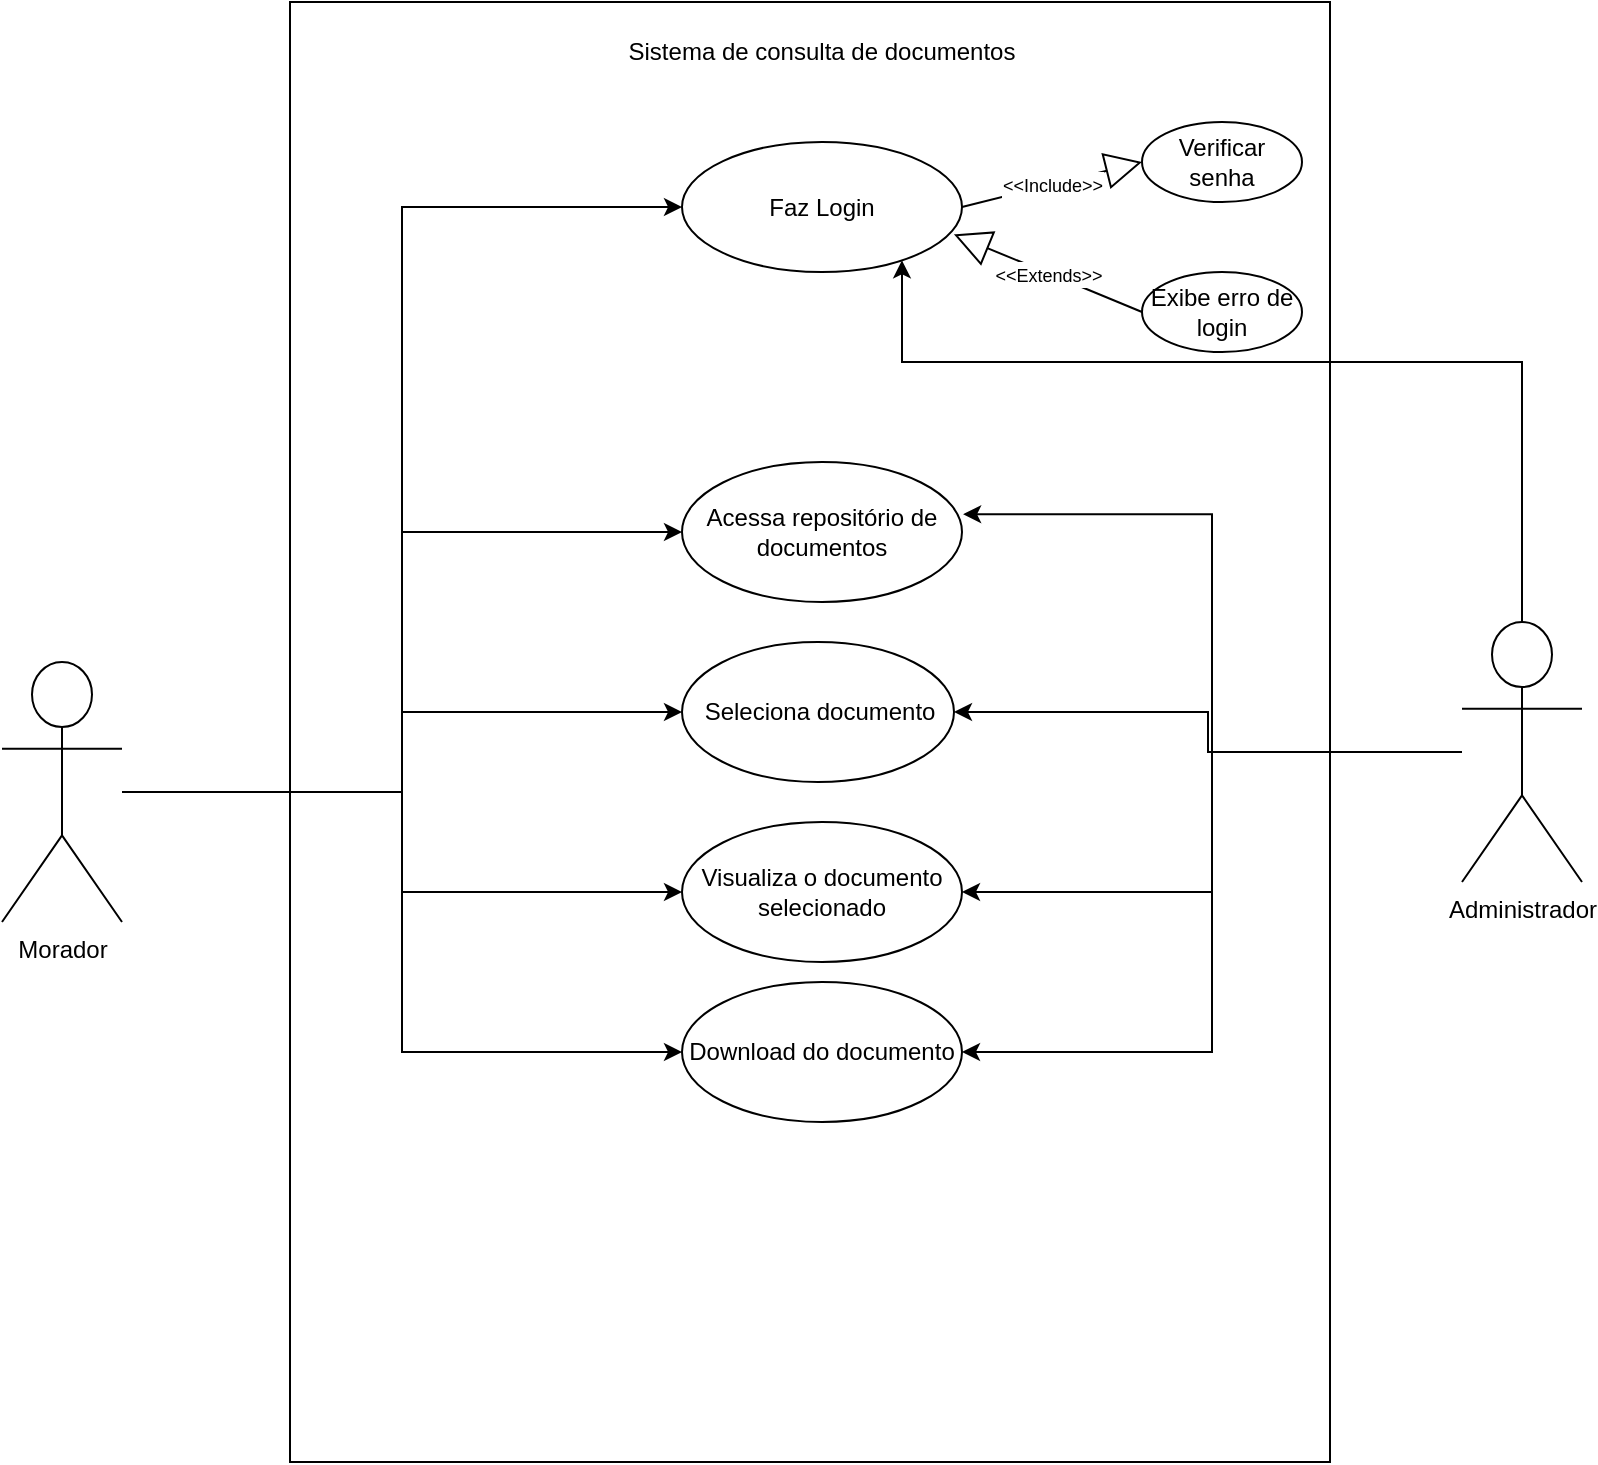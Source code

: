 <mxfile version="26.1.1">
  <diagram name="Página-1" id="YlGzqLBO0HIntggeVLGk">
    <mxGraphModel dx="1126" dy="573" grid="1" gridSize="10" guides="1" tooltips="1" connect="1" arrows="1" fold="1" page="1" pageScale="1" pageWidth="827" pageHeight="1169" math="0" shadow="0">
      <root>
        <mxCell id="0" />
        <mxCell id="1" parent="0" />
        <mxCell id="qiPV36OZNPUoFdpI1-xv-21" value="" style="rounded=0;whiteSpace=wrap;html=1;" parent="1" vertex="1">
          <mxGeometry x="154" y="80" width="520" height="730" as="geometry" />
        </mxCell>
        <mxCell id="qiPV36OZNPUoFdpI1-xv-22" value="Sistema de consulta de documentos" style="text;html=1;align=center;verticalAlign=middle;whiteSpace=wrap;rounded=0;" parent="1" vertex="1">
          <mxGeometry x="240" y="90" width="360" height="30" as="geometry" />
        </mxCell>
        <mxCell id="qiPV36OZNPUoFdpI1-xv-99" style="edgeStyle=orthogonalEdgeStyle;rounded=0;orthogonalLoop=1;jettySize=auto;html=1;entryX=0;entryY=0.5;entryDx=0;entryDy=0;" parent="1" source="qiPV36OZNPUoFdpI1-xv-23" target="qiPV36OZNPUoFdpI1-xv-75" edge="1">
          <mxGeometry relative="1" as="geometry">
            <Array as="points">
              <mxPoint x="210" y="475" />
              <mxPoint x="210" y="182" />
            </Array>
          </mxGeometry>
        </mxCell>
        <mxCell id="qiPV36OZNPUoFdpI1-xv-101" style="edgeStyle=orthogonalEdgeStyle;rounded=0;orthogonalLoop=1;jettySize=auto;html=1;" parent="1" source="qiPV36OZNPUoFdpI1-xv-23" target="qiPV36OZNPUoFdpI1-xv-34" edge="1">
          <mxGeometry relative="1" as="geometry">
            <Array as="points">
              <mxPoint x="210" y="475" />
              <mxPoint x="210" y="605" />
            </Array>
          </mxGeometry>
        </mxCell>
        <mxCell id="RbaIrS-22OcQguG2Y-is-1" style="edgeStyle=orthogonalEdgeStyle;rounded=0;orthogonalLoop=1;jettySize=auto;html=1;entryX=0;entryY=0.5;entryDx=0;entryDy=0;" edge="1" parent="1" source="qiPV36OZNPUoFdpI1-xv-23" target="qiPV36OZNPUoFdpI1-xv-31">
          <mxGeometry relative="1" as="geometry" />
        </mxCell>
        <mxCell id="RbaIrS-22OcQguG2Y-is-2" style="edgeStyle=orthogonalEdgeStyle;rounded=0;orthogonalLoop=1;jettySize=auto;html=1;" edge="1" parent="1" source="qiPV36OZNPUoFdpI1-xv-23" target="qiPV36OZNPUoFdpI1-xv-32">
          <mxGeometry relative="1" as="geometry" />
        </mxCell>
        <mxCell id="RbaIrS-22OcQguG2Y-is-3" style="edgeStyle=orthogonalEdgeStyle;rounded=0;orthogonalLoop=1;jettySize=auto;html=1;entryX=0;entryY=0.5;entryDx=0;entryDy=0;" edge="1" parent="1" source="qiPV36OZNPUoFdpI1-xv-23" target="qiPV36OZNPUoFdpI1-xv-35">
          <mxGeometry relative="1" as="geometry" />
        </mxCell>
        <mxCell id="qiPV36OZNPUoFdpI1-xv-23" value="Morador" style="shape=umlActor;verticalLabelPosition=bottom;verticalAlign=top;html=1;" parent="1" vertex="1">
          <mxGeometry x="10" y="410" width="60" height="130" as="geometry" />
        </mxCell>
        <mxCell id="qiPV36OZNPUoFdpI1-xv-103" style="edgeStyle=orthogonalEdgeStyle;rounded=0;orthogonalLoop=1;jettySize=auto;html=1;" parent="1" source="qiPV36OZNPUoFdpI1-xv-24" target="qiPV36OZNPUoFdpI1-xv-75" edge="1">
          <mxGeometry relative="1" as="geometry">
            <Array as="points">
              <mxPoint x="770" y="260" />
              <mxPoint x="460" y="260" />
            </Array>
          </mxGeometry>
        </mxCell>
        <mxCell id="qiPV36OZNPUoFdpI1-xv-106" style="edgeStyle=orthogonalEdgeStyle;rounded=0;orthogonalLoop=1;jettySize=auto;html=1;" parent="1" source="qiPV36OZNPUoFdpI1-xv-24" target="qiPV36OZNPUoFdpI1-xv-35" edge="1">
          <mxGeometry relative="1" as="geometry" />
        </mxCell>
        <mxCell id="qiPV36OZNPUoFdpI1-xv-107" style="edgeStyle=orthogonalEdgeStyle;rounded=0;orthogonalLoop=1;jettySize=auto;html=1;entryX=1;entryY=0.5;entryDx=0;entryDy=0;" parent="1" source="qiPV36OZNPUoFdpI1-xv-24" target="qiPV36OZNPUoFdpI1-xv-34" edge="1">
          <mxGeometry relative="1" as="geometry">
            <mxPoint x="490" y="705" as="targetPoint" />
          </mxGeometry>
        </mxCell>
        <mxCell id="RbaIrS-22OcQguG2Y-is-4" style="edgeStyle=orthogonalEdgeStyle;rounded=0;orthogonalLoop=1;jettySize=auto;html=1;entryX=1;entryY=0.5;entryDx=0;entryDy=0;" edge="1" parent="1" source="qiPV36OZNPUoFdpI1-xv-24" target="qiPV36OZNPUoFdpI1-xv-32">
          <mxGeometry relative="1" as="geometry" />
        </mxCell>
        <mxCell id="qiPV36OZNPUoFdpI1-xv-24" value="Administrador" style="shape=umlActor;verticalLabelPosition=bottom;verticalAlign=top;html=1;" parent="1" vertex="1">
          <mxGeometry x="740" y="390" width="60" height="130" as="geometry" />
        </mxCell>
        <mxCell id="qiPV36OZNPUoFdpI1-xv-31" value="Acessa repositório de documentos" style="ellipse;whiteSpace=wrap;html=1;" parent="1" vertex="1">
          <mxGeometry x="350" y="310" width="140" height="70" as="geometry" />
        </mxCell>
        <mxCell id="qiPV36OZNPUoFdpI1-xv-32" value="&amp;nbsp; &amp;nbsp;Seleciona documento&lt;span style=&quot;white-space: pre;&quot;&gt;&#x9;&lt;/span&gt;" style="ellipse;whiteSpace=wrap;html=1;" parent="1" vertex="1">
          <mxGeometry x="350" y="400" width="136" height="70" as="geometry" />
        </mxCell>
        <mxCell id="qiPV36OZNPUoFdpI1-xv-34" value="Download do documento" style="ellipse;whiteSpace=wrap;html=1;" parent="1" vertex="1">
          <mxGeometry x="350" y="570" width="140" height="70" as="geometry" />
        </mxCell>
        <mxCell id="qiPV36OZNPUoFdpI1-xv-35" value="Visualiza o documento selecionado" style="ellipse;whiteSpace=wrap;html=1;" parent="1" vertex="1">
          <mxGeometry x="350" y="490" width="140" height="70" as="geometry" />
        </mxCell>
        <mxCell id="qiPV36OZNPUoFdpI1-xv-75" value="Faz Login" style="ellipse;whiteSpace=wrap;html=1;" parent="1" vertex="1">
          <mxGeometry x="350" y="150" width="140" height="65" as="geometry" />
        </mxCell>
        <mxCell id="qiPV36OZNPUoFdpI1-xv-95" value="Verificar senha" style="ellipse;whiteSpace=wrap;html=1;" parent="1" vertex="1">
          <mxGeometry x="580" y="140" width="80" height="40" as="geometry" />
        </mxCell>
        <mxCell id="qiPV36OZNPUoFdpI1-xv-96" value="Exibe erro de login" style="ellipse;whiteSpace=wrap;html=1;" parent="1" vertex="1">
          <mxGeometry x="580" y="215" width="80" height="40" as="geometry" />
        </mxCell>
        <mxCell id="qiPV36OZNPUoFdpI1-xv-97" value="&lt;font style=&quot;font-size: 9px;&quot;&gt;&amp;lt;&amp;lt;Include&amp;gt;&amp;gt;&lt;/font&gt;" style="endArrow=block;endSize=16;endFill=0;html=1;rounded=0;exitX=1;exitY=0.5;exitDx=0;exitDy=0;entryX=0;entryY=0.5;entryDx=0;entryDy=0;" parent="1" source="qiPV36OZNPUoFdpI1-xv-75" target="qiPV36OZNPUoFdpI1-xv-95" edge="1">
          <mxGeometry width="160" relative="1" as="geometry">
            <mxPoint x="500" y="178.82" as="sourcePoint" />
            <mxPoint x="660" y="178.82" as="targetPoint" />
          </mxGeometry>
        </mxCell>
        <mxCell id="qiPV36OZNPUoFdpI1-xv-98" value="&lt;font style=&quot;font-size: 9px;&quot;&gt;&amp;lt;&amp;lt;Extends&amp;gt;&amp;gt;&lt;/font&gt;" style="endArrow=block;endSize=16;endFill=0;html=1;rounded=0;entryX=0.971;entryY=0.71;entryDx=0;entryDy=0;entryPerimeter=0;exitX=0;exitY=0.5;exitDx=0;exitDy=0;" parent="1" source="qiPV36OZNPUoFdpI1-xv-96" target="qiPV36OZNPUoFdpI1-xv-75" edge="1">
          <mxGeometry width="160" relative="1" as="geometry">
            <mxPoint x="510" y="294.41" as="sourcePoint" />
            <mxPoint x="670" y="294.41" as="targetPoint" />
          </mxGeometry>
        </mxCell>
        <mxCell id="qiPV36OZNPUoFdpI1-xv-104" style="edgeStyle=orthogonalEdgeStyle;rounded=0;orthogonalLoop=1;jettySize=auto;html=1;entryX=1.004;entryY=0.373;entryDx=0;entryDy=0;entryPerimeter=0;" parent="1" source="qiPV36OZNPUoFdpI1-xv-24" target="qiPV36OZNPUoFdpI1-xv-31" edge="1">
          <mxGeometry relative="1" as="geometry" />
        </mxCell>
      </root>
    </mxGraphModel>
  </diagram>
</mxfile>
